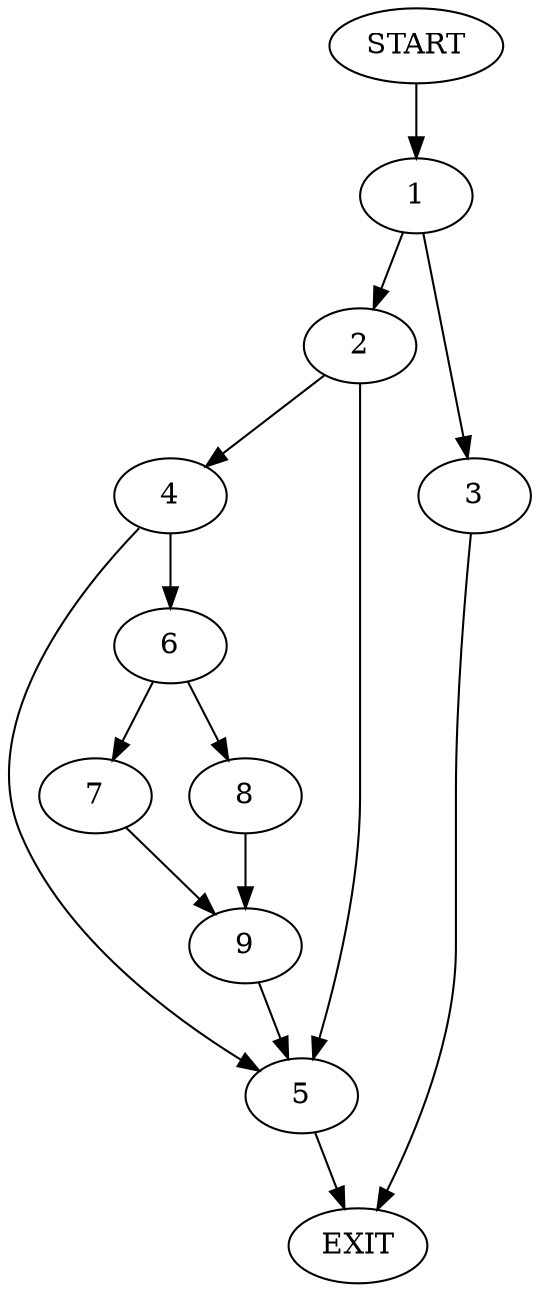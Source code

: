digraph {
0 [label="START"]
10 [label="EXIT"]
0 -> 1
1 -> 2
1 -> 3
3 -> 10
2 -> 4
2 -> 5
4 -> 6
4 -> 5
5 -> 10
6 -> 7
6 -> 8
7 -> 9
8 -> 9
9 -> 5
}
